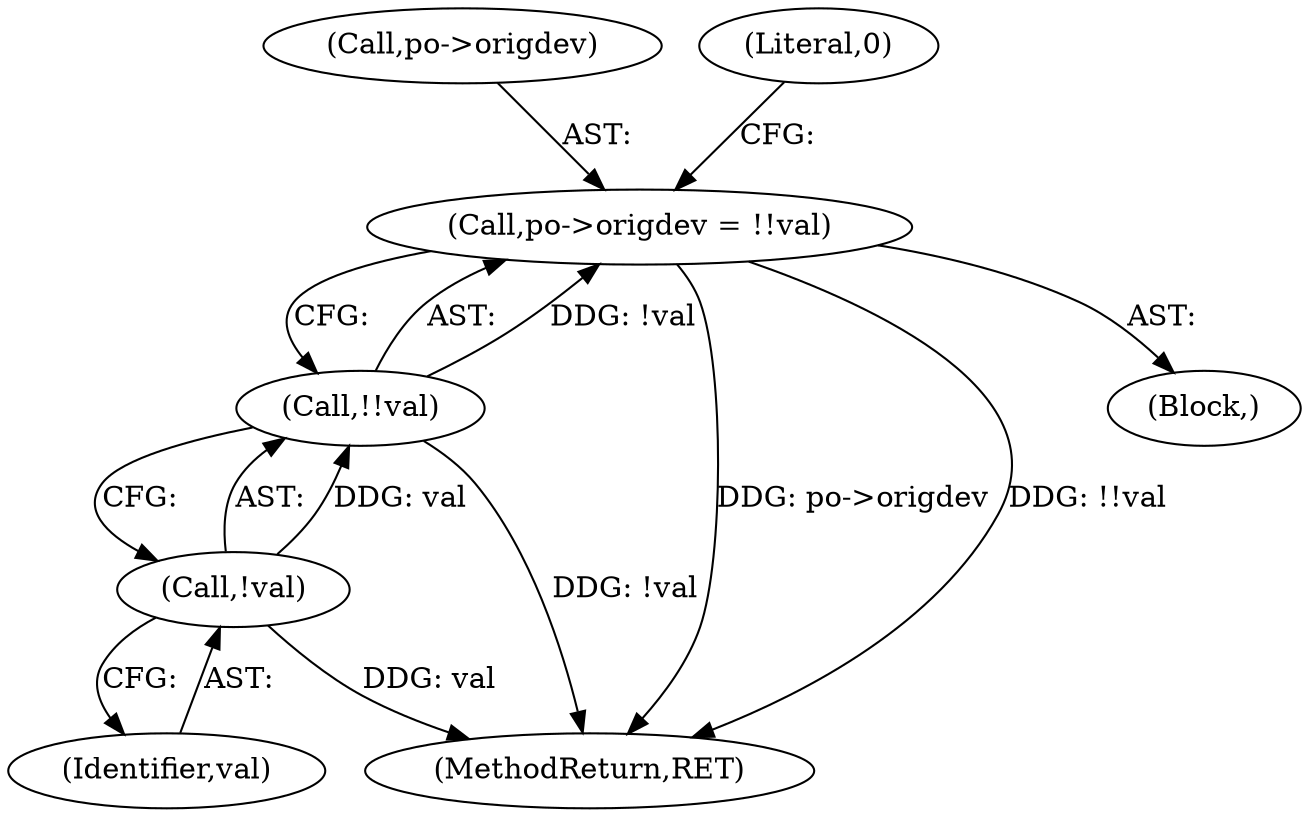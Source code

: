 digraph "0_linux_84ac7260236a49c79eede91617700174c2c19b0c_0@pointer" {
"1000467" [label="(Call,po->origdev = !!val)"];
"1000471" [label="(Call,!!val)"];
"1000472" [label="(Call,!val)"];
"1000472" [label="(Call,!val)"];
"1000468" [label="(Call,po->origdev)"];
"1000467" [label="(Call,po->origdev = !!val)"];
"1000683" [label="(MethodReturn,RET)"];
"1000447" [label="(Block,)"];
"1000471" [label="(Call,!!val)"];
"1000473" [label="(Identifier,val)"];
"1000475" [label="(Literal,0)"];
"1000467" -> "1000447"  [label="AST: "];
"1000467" -> "1000471"  [label="CFG: "];
"1000468" -> "1000467"  [label="AST: "];
"1000471" -> "1000467"  [label="AST: "];
"1000475" -> "1000467"  [label="CFG: "];
"1000467" -> "1000683"  [label="DDG: po->origdev"];
"1000467" -> "1000683"  [label="DDG: !!val"];
"1000471" -> "1000467"  [label="DDG: !val"];
"1000471" -> "1000472"  [label="CFG: "];
"1000472" -> "1000471"  [label="AST: "];
"1000471" -> "1000683"  [label="DDG: !val"];
"1000472" -> "1000471"  [label="DDG: val"];
"1000472" -> "1000473"  [label="CFG: "];
"1000473" -> "1000472"  [label="AST: "];
"1000472" -> "1000683"  [label="DDG: val"];
}
